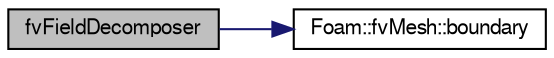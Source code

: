 digraph "fvFieldDecomposer"
{
  bgcolor="transparent";
  edge [fontname="FreeSans",fontsize="10",labelfontname="FreeSans",labelfontsize="10"];
  node [fontname="FreeSans",fontsize="10",shape=record];
  rankdir="LR";
  Node1 [label="fvFieldDecomposer",height=0.2,width=0.4,color="black", fillcolor="grey75", style="filled" fontcolor="black"];
  Node1 -> Node2 [color="midnightblue",fontsize="10",style="solid",fontname="FreeSans"];
  Node2 [label="Foam::fvMesh::boundary",height=0.2,width=0.4,color="black",URL="$a00851.html#a971347d65410875e38ea654dfd193a19",tooltip="Return reference to boundary mesh. "];
}
